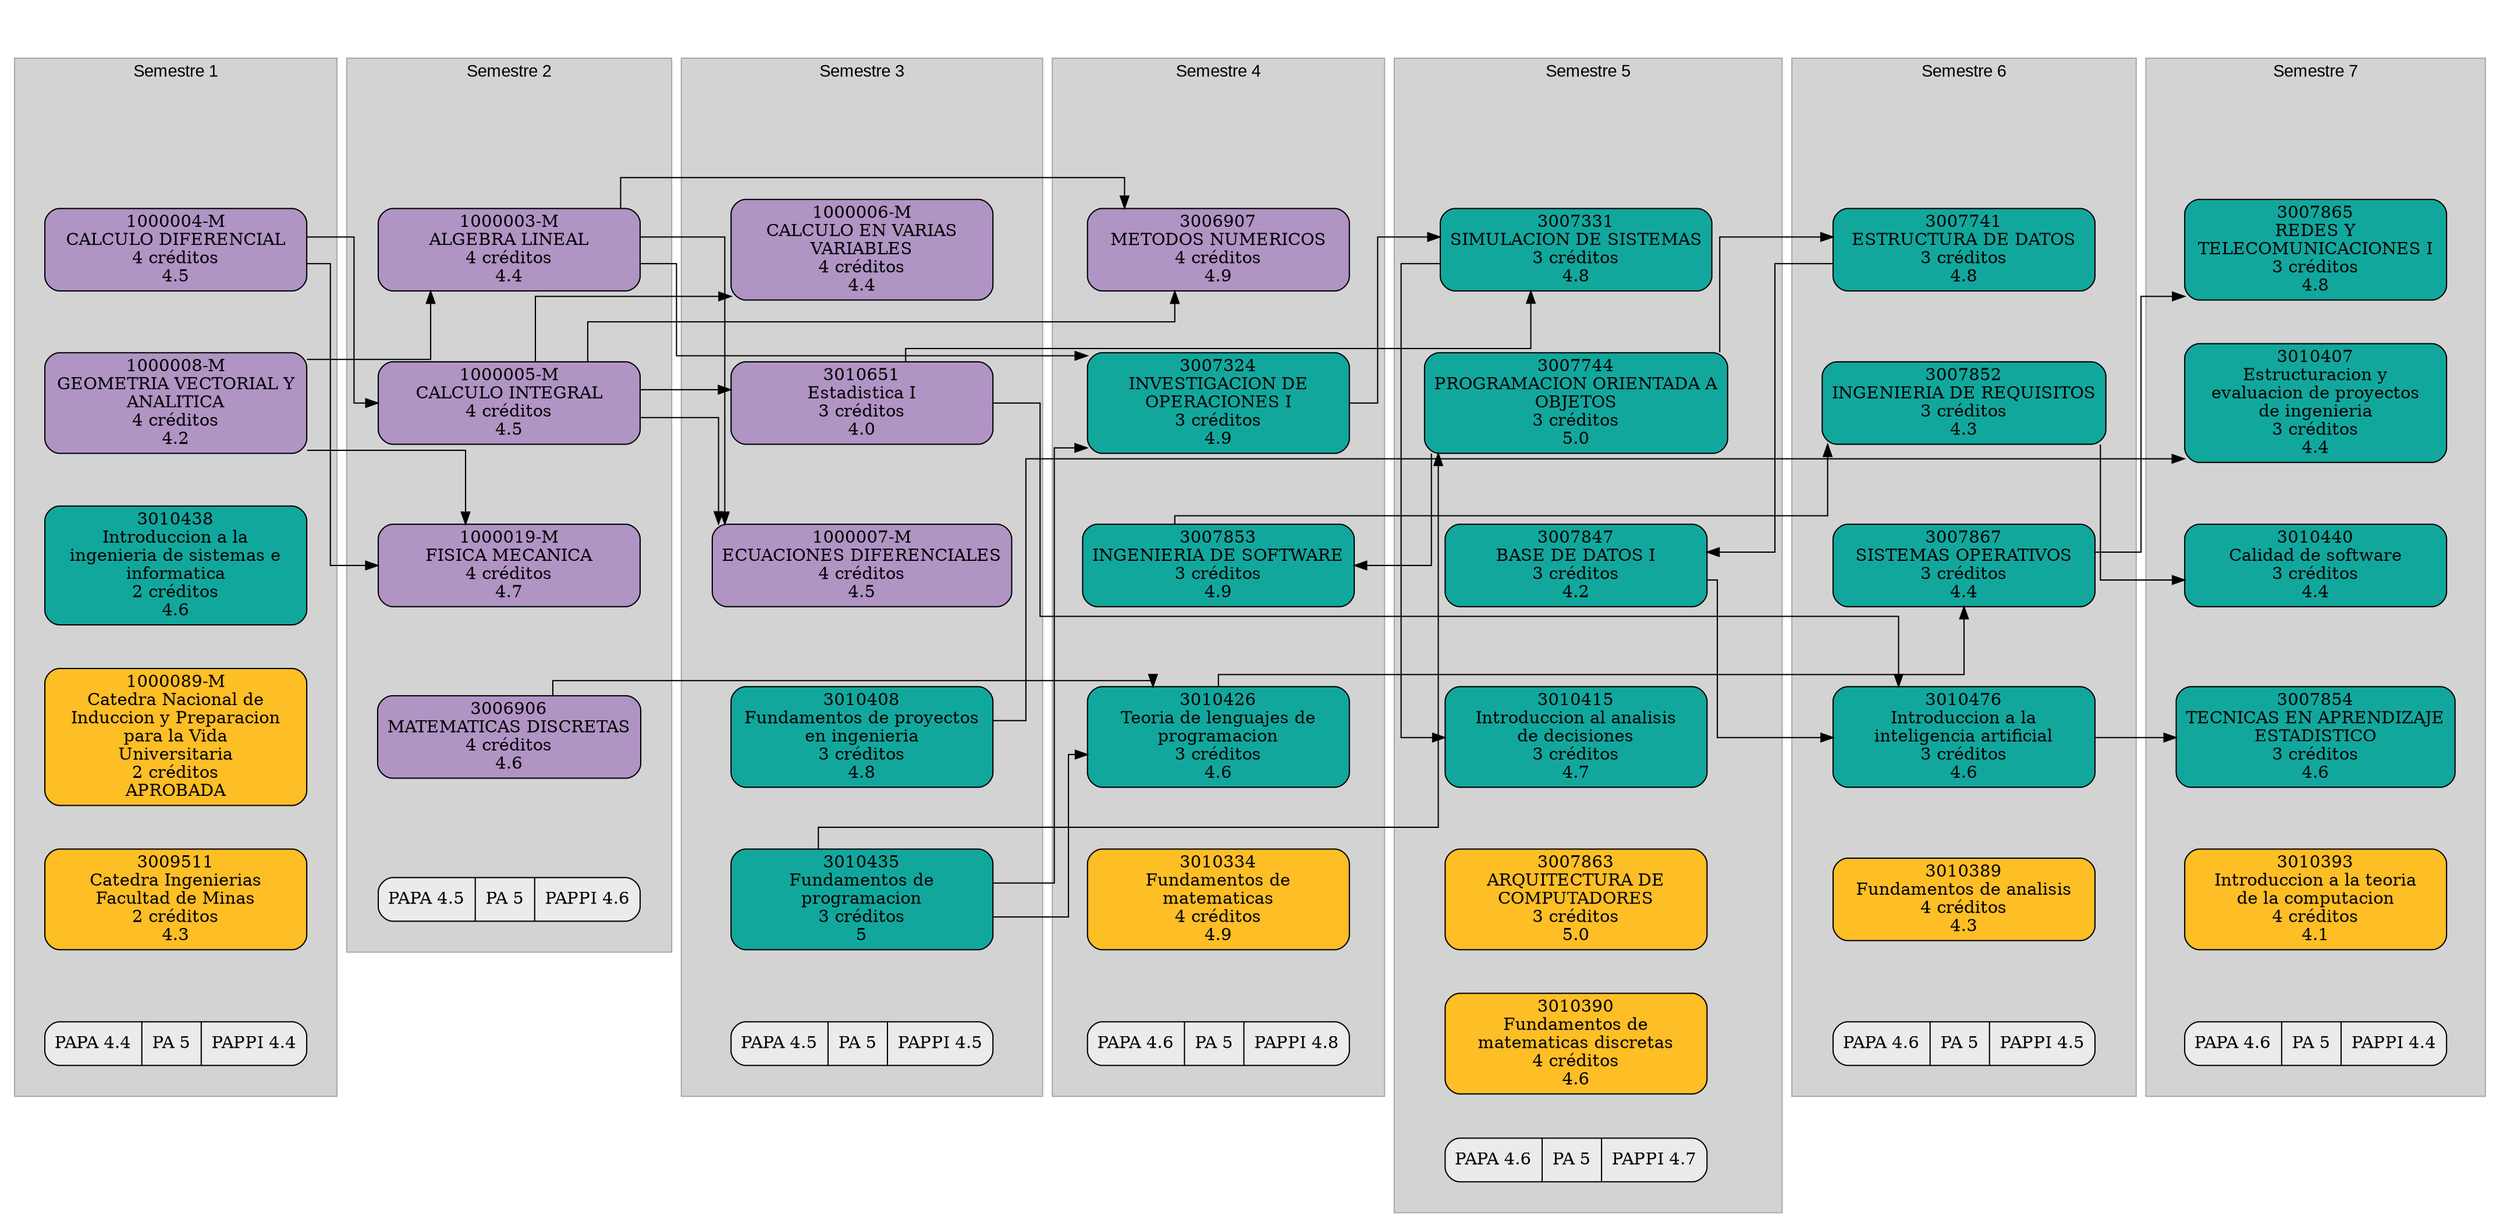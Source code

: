 // Historia academica
digraph {
	graph [compound=true splines=ortho]
	sem_1 [height=0.02 style=invis width=0.02]
	subgraph cluster_1 {
		graph [margin=25 nodesep=0.02]
		node [shape=box style="rounded,filled" width=3]
		color=darkgray fillcolor=lightGray fontname=Arial style=filled
		label="Semestre 1"
		"1000004-M" [label="1000004-M
CALCULO DIFERENCIAL
4 créditos
4.5" color="#000000" fillcolor="#b094c4" group=sem1 penwidth=1]
		sem_1 -> "1000004-M" [style=invis]
		"1000008-M" [label="1000008-M
GEOMETRIA VECTORIAL Y
ANALITICA
4 créditos
4.2" color="#000000" fillcolor="#b094c4" group=sem1 penwidth=1]
		"1000004-M" -> "1000008-M" [style=invis]
		3010438 [label="3010438
Introduccion a la
ingenieria de sistemas e
informatica
2 créditos
4.6" color="#000000" fillcolor="#12a79d" group=sem1 penwidth=1]
		"1000008-M" -> 3010438 [style=invis]
		"1000089-M" [label="1000089-M
Catedra Nacional de
Induccion y Preparacion
para la Vida
Universitaria
2 créditos
APROBADA" color="#000000" fillcolor="#fdbe26" group=sem1 penwidth=1]
		3010438 -> "1000089-M" [style=invis]
		3009511 [label="3009511
Catedra Ingenierias
Facultad de Minas
2 créditos
4.3" color="#000000" fillcolor="#fdbe26" group=sem1 penwidth=1]
		"1000089-M" -> 3009511 [style=invis]
		"Promedio 1" [label="PAPA 4.4|PA 5|PAPPI 4.4" fillcolor="#EBEBEB" shape=record]
		3009511 -> "Promedio 1" [style=invis]
	}
	sem_2 [height=0.02 style=invis width=0.02]
	subgraph cluster_2 {
		graph [margin=25 nodesep=0.02]
		node [shape=box style="rounded,filled" width=3]
		color=darkgray fillcolor=lightGray fontname=Arial style=filled
		label="Semestre 2"
		"1000003-M" [label="1000003-M
ALGEBRA LINEAL
4 créditos
4.4" color="#000000" fillcolor="#b094c4" group=sem2 penwidth=1]
		sem_2 -> "1000003-M" [style=invis]
		"1000005-M" [label="1000005-M
CALCULO INTEGRAL
4 créditos
4.5" color="#000000" fillcolor="#b094c4" group=sem2 penwidth=1]
		"1000003-M" -> "1000005-M" [style=invis]
		"1000019-M" [label="1000019-M
FISICA MECANICA
4 créditos
4.7" color="#000000" fillcolor="#b094c4" group=sem2 penwidth=1]
		"1000005-M" -> "1000019-M" [style=invis]
		3006906 [label="3006906
MATEMATICAS DISCRETAS
4 créditos
4.6" color="#000000" fillcolor="#b094c4" group=sem2 penwidth=1]
		"1000019-M" -> 3006906 [style=invis]
		"Promedio 2" [label="PAPA 4.5|PA 5|PAPPI 4.6" fillcolor="#EBEBEB" shape=record]
		3006906 -> "Promedio 2" [style=invis]
	}
	sem_3 [height=0.02 style=invis width=0.02]
	subgraph cluster_3 {
		graph [margin=25 nodesep=0.02]
		node [shape=box style="rounded,filled" width=3]
		color=darkgray fillcolor=lightGray fontname=Arial style=filled
		label="Semestre 3"
		"1000006-M" [label="1000006-M
CALCULO EN VARIAS
VARIABLES
4 créditos
4.4" color="#000000" fillcolor="#b094c4" group=sem3 penwidth=1]
		sem_3 -> "1000006-M" [style=invis]
		3010651 [label="3010651
Estadistica I
3 créditos
4.0" color="#000000" fillcolor="#b094c4" group=sem3 penwidth=1]
		"1000006-M" -> 3010651 [style=invis]
		"1000007-M" [label="1000007-M
ECUACIONES DIFERENCIALES
4 créditos
4.5" color="#000000" fillcolor="#b094c4" group=sem3 penwidth=1]
		3010651 -> "1000007-M" [style=invis]
		3010408 [label="3010408
Fundamentos de proyectos
en ingenieria
3 créditos
4.8" color="#000000" fillcolor="#12a79d" group=sem3 penwidth=1]
		"1000007-M" -> 3010408 [style=invis]
		3010435 [label="3010435
Fundamentos de
programacion
3 créditos
5" color="#000000" fillcolor="#12a79d" group=sem3 penwidth=1]
		3010408 -> 3010435 [style=invis]
		"Promedio 3" [label="PAPA 4.5|PA 5|PAPPI 4.5" fillcolor="#EBEBEB" shape=record]
		3010435 -> "Promedio 3" [style=invis]
	}
	sem_4 [height=0.02 style=invis width=0.02]
	subgraph cluster_4 {
		graph [margin=25 nodesep=0.02]
		node [shape=box style="rounded,filled" width=3]
		color=darkgray fillcolor=lightGray fontname=Arial style=filled
		label="Semestre 4"
		3006907 [label="3006907
METODOS NUMERICOS
4 créditos
4.9" color="#000000" fillcolor="#b094c4" group=sem4 penwidth=1]
		sem_4 -> 3006907 [style=invis]
		3007324 [label="3007324
INVESTIGACION DE
OPERACIONES I
3 créditos
4.9" color="#000000" fillcolor="#12a79d" group=sem4 penwidth=1]
		3006907 -> 3007324 [style=invis]
		3007853 [label="3007853
INGENIERIA DE SOFTWARE
3 créditos
4.9" color="#000000" fillcolor="#12a79d" group=sem4 penwidth=1]
		3007324 -> 3007853 [style=invis]
		3010426 [label="3010426
Teoria de lenguajes de
programacion
3 créditos
4.6" color="#000000" fillcolor="#12a79d" group=sem4 penwidth=1]
		3007853 -> 3010426 [style=invis]
		3010334 [label="3010334
Fundamentos de
matematicas
4 créditos
4.9" color="#000000" fillcolor="#fdbe26" group=sem4 penwidth=1]
		3010426 -> 3010334 [style=invis]
		"Promedio 4" [label="PAPA 4.6|PA 5|PAPPI 4.8" fillcolor="#EBEBEB" shape=record]
		3010334 -> "Promedio 4" [style=invis]
	}
	sem_5 [height=0.02 style=invis width=0.02]
	subgraph cluster_5 {
		graph [margin=25 nodesep=0.02]
		node [shape=box style="rounded,filled" width=3]
		color=darkgray fillcolor=lightGray fontname=Arial style=filled
		label="Semestre 5"
		3007331 [label="3007331
SIMULACION DE SISTEMAS
3 créditos
4.8" color="#000000" fillcolor="#12a79d" group=sem5 penwidth=1]
		sem_5 -> 3007331 [style=invis]
		3007744 [label="3007744
PROGRAMACION ORIENTADA A
OBJETOS
3 créditos
5.0" color="#000000" fillcolor="#12a79d" group=sem5 penwidth=1]
		3007331 -> 3007744 [style=invis]
		3007847 [label="3007847
BASE DE DATOS I
3 créditos
4.2" color="#000000" fillcolor="#12a79d" group=sem5 penwidth=1]
		3007744 -> 3007847 [style=invis]
		3010415 [label="3010415
Introduccion al analisis
de decisiones
3 créditos
4.7" color="#000000" fillcolor="#12a79d" group=sem5 penwidth=1]
		3007847 -> 3010415 [style=invis]
		3007863 [label="3007863
ARQUITECTURA DE
COMPUTADORES
3 créditos
5.0" color="#000000" fillcolor="#fdbe26" group=sem5 penwidth=1]
		3010415 -> 3007863 [style=invis]
		3010390 [label="3010390
Fundamentos de
matematicas discretas
4 créditos
4.6" color="#000000" fillcolor="#fdbe26" group=sem5 penwidth=1]
		3007863 -> 3010390 [style=invis]
		"Promedio 5" [label="PAPA 4.6|PA 5|PAPPI 4.7" fillcolor="#EBEBEB" shape=record]
		3010390 -> "Promedio 5" [style=invis]
	}
	sem_6 [height=0.02 style=invis width=0.02]
	subgraph cluster_6 {
		graph [margin=25 nodesep=0.02]
		node [shape=box style="rounded,filled" width=3]
		color=darkgray fillcolor=lightGray fontname=Arial style=filled
		label="Semestre 6"
		3007741 [label="3007741
ESTRUCTURA DE DATOS
3 créditos
4.8" color="#000000" fillcolor="#12a79d" group=sem6 penwidth=1]
		sem_6 -> 3007741 [style=invis]
		3007852 [label="3007852
INGENIERIA DE REQUISITOS
3 créditos
4.3" color="#000000" fillcolor="#12a79d" group=sem6 penwidth=1]
		3007741 -> 3007852 [style=invis]
		3007867 [label="3007867
SISTEMAS OPERATIVOS
3 créditos
4.4" color="#000000" fillcolor="#12a79d" group=sem6 penwidth=1]
		3007852 -> 3007867 [style=invis]
		3010476 [label="3010476
Introduccion a la
inteligencia artificial
3 créditos
4.6" color="#000000" fillcolor="#12a79d" group=sem6 penwidth=1]
		3007867 -> 3010476 [style=invis]
		3010389 [label="3010389
Fundamentos de analisis
4 créditos
4.3" color="#000000" fillcolor="#fdbe26" group=sem6 penwidth=1]
		3010476 -> 3010389 [style=invis]
		"Promedio 6" [label="PAPA 4.6|PA 5|PAPPI 4.5" fillcolor="#EBEBEB" shape=record]
		3010389 -> "Promedio 6" [style=invis]
	}
	sem_7 [height=0.02 style=invis width=0.02]
	subgraph cluster_7 {
		graph [margin=25 nodesep=0.02]
		node [shape=box style="rounded,filled" width=3]
		color=darkgray fillcolor=lightGray fontname=Arial style=filled
		label="Semestre 7"
		3007865 [label="3007865
REDES Y
TELECOMUNICACIONES I
3 créditos
4.8" color="#000000" fillcolor="#12a79d" group=sem7 penwidth=1]
		sem_7 -> 3007865 [style=invis]
		3010407 [label="3010407
Estructuracion y
evaluacion de proyectos
de ingenieria
3 créditos
4.4" color="#000000" fillcolor="#12a79d" group=sem7 penwidth=1]
		3007865 -> 3010407 [style=invis]
		3010440 [label="3010440
Calidad de software
3 créditos
4.4" color="#000000" fillcolor="#12a79d" group=sem7 penwidth=1]
		3010407 -> 3010440 [style=invis]
		3007854 [label="3007854
TECNICAS EN APRENDIZAJE
ESTADISTICO
3 créditos
4.6" color="#000000" fillcolor="#12a79d" group=sem7 penwidth=1]
		3010440 -> 3007854 [style=invis]
		3010393 [label="3010393
Introduccion a la teoria
de la computacion
4 créditos
4.1" color="#000000" fillcolor="#fdbe26" group=sem7 penwidth=1]
		3007854 -> 3010393 [style=invis]
		"Promedio 7" [label="PAPA 4.6|PA 5|PAPPI 4.4" fillcolor="#EBEBEB" shape=record]
		3010393 -> "Promedio 7" [style=invis]
	}
	"1000008-M" -> "1000003-M" [constraint=false]
	"1000004-M" -> "1000005-M" [constraint=false]
	"1000004-M" -> "1000019-M" [constraint=false]
	"1000008-M" -> "1000019-M" [constraint=false]
	"1000005-M" -> "1000006-M" [constraint=false]
	"1000005-M" -> 3010651 [constraint=false]
	"1000003-M" -> "1000007-M" [constraint=false]
	"1000005-M" -> "1000007-M" [constraint=false]
	"1000003-M" -> 3006907 [constraint=false]
	"1000005-M" -> 3006907 [constraint=false]
	"1000003-M" -> 3007324 [constraint=false]
	3010435 -> 3007324 [constraint=false]
	3007744 -> 3007853 [constraint=false]
	3010435 -> 3010426 [constraint=false]
	3006906 -> 3010426 [constraint=false]
	3007324 -> 3007331 [constraint=false]
	3010651 -> 3007331 [constraint=false]
	3010435 -> 3007744 [constraint=false]
	3007741 -> 3007847 [constraint=false]
	3007331 -> 3010415 [constraint=false]
	3007744 -> 3007741 [constraint=false]
	3007853 -> 3007852 [constraint=false]
	3010426 -> 3007867 [constraint=false]
	3010651 -> 3010476 [constraint=false]
	3007847 -> 3010476 [constraint=false]
	3007867 -> 3007865 [constraint=false]
	3010408 -> 3010407 [constraint=false]
	3007852 -> 3010440 [constraint=false]
	3010476 -> 3007854 [constraint=false]
	start -> sem_1 [lhead=cluster_1 style=invis]
	start -> sem_2 [lhead=cluster_2 style=invis]
	start -> sem_3 [lhead=cluster_3 style=invis]
	start -> sem_4 [lhead=cluster_4 style=invis]
	start -> sem_5 [lhead=cluster_5 style=invis]
	start -> sem_6 [lhead=cluster_6 style=invis]
	start -> sem_7 [lhead=cluster_7 style=invis]
	start [shape=Mdiamond style=invis]
}
